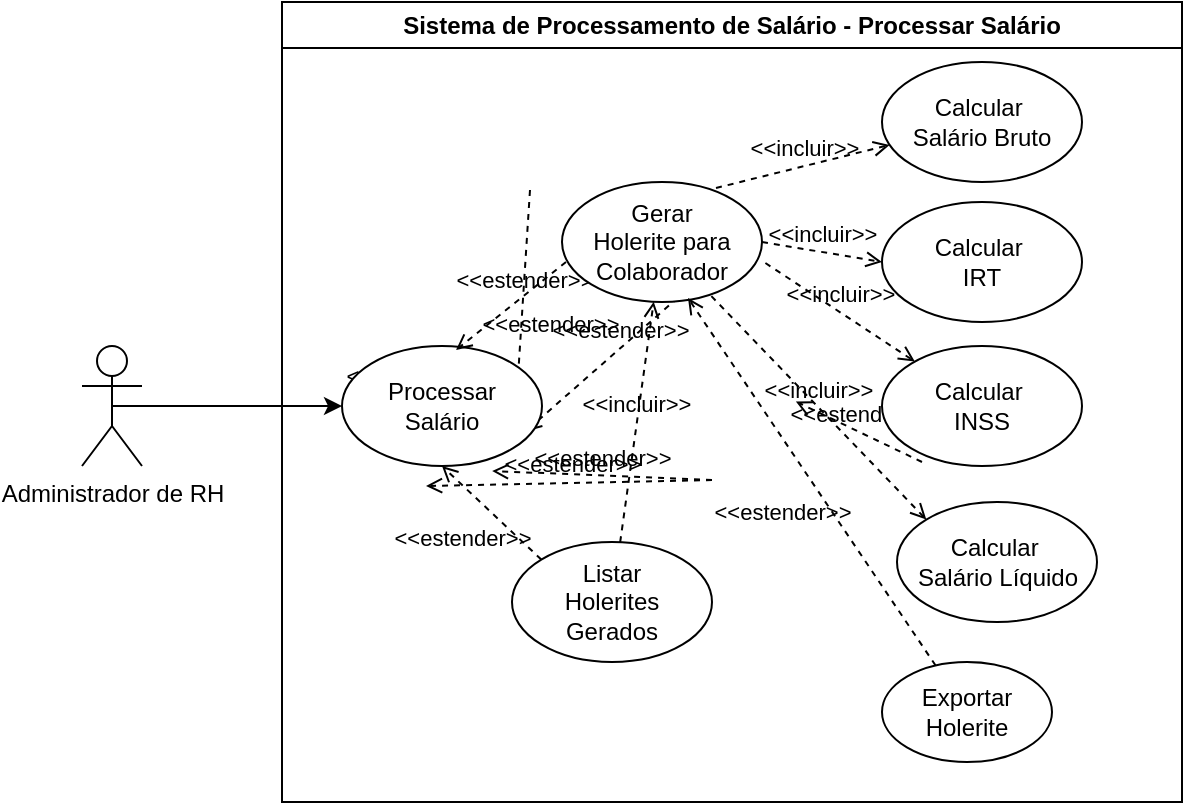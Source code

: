 <mxfile version="27.0.9">
  <diagram name="Página-1" id="FojTh0W5zqZUxjxtluHg">
    <mxGraphModel dx="1111" dy="529" grid="1" gridSize="10" guides="1" tooltips="1" connect="1" arrows="1" fold="1" page="1" pageScale="1" pageWidth="850" pageHeight="1100" math="0" shadow="0">
      <root>
        <mxCell id="0" />
        <mxCell id="1" parent="0" />
        <mxCell id="mOoil3UXg39VozKLvSYW-22" style="edgeStyle=orthogonalEdgeStyle;rounded=0;orthogonalLoop=1;jettySize=auto;html=1;exitX=0.5;exitY=0.5;exitDx=0;exitDy=0;exitPerimeter=0;" edge="1" parent="1" source="mOoil3UXg39VozKLvSYW-1" target="mOoil3UXg39VozKLvSYW-62">
          <mxGeometry relative="1" as="geometry">
            <mxPoint x="312" y="282" as="targetPoint" />
          </mxGeometry>
        </mxCell>
        <mxCell id="mOoil3UXg39VozKLvSYW-1" value="Administrador de RH" style="shape=umlActor;verticalLabelPosition=bottom;verticalAlign=top;html=1;outlineConnect=0;" vertex="1" parent="1">
          <mxGeometry x="190" y="252" width="30" height="60" as="geometry" />
        </mxCell>
        <mxCell id="mOoil3UXg39VozKLvSYW-11" value="Sistema de Processamento de Salário - Processar Salário" style="swimlane;whiteSpace=wrap;html=1;" vertex="1" parent="1">
          <mxGeometry x="290" y="80" width="450" height="400" as="geometry" />
        </mxCell>
        <mxCell id="mOoil3UXg39VozKLvSYW-34" value="&amp;lt;&amp;lt;estender&amp;gt;&amp;gt;" style="html=1;verticalAlign=bottom;labelBackgroundColor=none;endArrow=open;endFill=0;dashed=1;rounded=0;exitX=0.29;exitY=0.9;exitDx=0;exitDy=0;exitPerimeter=0;" edge="1" parent="mOoil3UXg39VozKLvSYW-11" source="mOoil3UXg39VozKLvSYW-25">
          <mxGeometry width="160" relative="1" as="geometry">
            <mxPoint x="60" y="210" as="sourcePoint" />
            <mxPoint x="71.746" y="182.0" as="targetPoint" />
          </mxGeometry>
        </mxCell>
        <mxCell id="mOoil3UXg39VozKLvSYW-35" value="&amp;lt;&amp;lt;estender&amp;gt;&amp;gt;" style="html=1;verticalAlign=bottom;labelBackgroundColor=none;endArrow=open;endFill=0;dashed=1;rounded=0;entryX=0.95;entryY=0.35;entryDx=0;entryDy=0;entryPerimeter=0;" edge="1" parent="mOoil3UXg39VozKLvSYW-11" source="mOoil3UXg39VozKLvSYW-26">
          <mxGeometry width="160" relative="1" as="geometry">
            <mxPoint x="124" y="94" as="sourcePoint" />
            <mxPoint x="117" y="203" as="targetPoint" />
          </mxGeometry>
        </mxCell>
        <mxCell id="mOoil3UXg39VozKLvSYW-36" value="&amp;lt;&amp;lt;estender&amp;gt;&amp;gt;" style="html=1;verticalAlign=bottom;labelBackgroundColor=none;endArrow=open;endFill=0;dashed=1;rounded=0;" edge="1" parent="mOoil3UXg39VozKLvSYW-11" source="mOoil3UXg39VozKLvSYW-31">
          <mxGeometry width="160" relative="1" as="geometry">
            <mxPoint x="216" y="132" as="sourcePoint" />
            <mxPoint x="121.798" y="214.692" as="targetPoint" />
          </mxGeometry>
        </mxCell>
        <mxCell id="mOoil3UXg39VozKLvSYW-38" value="&amp;lt;&amp;lt;estender&amp;gt;&amp;gt;" style="html=1;verticalAlign=bottom;labelBackgroundColor=none;endArrow=open;endFill=0;dashed=1;rounded=0;entryX=0.5;entryY=1;entryDx=0;entryDy=0;" edge="1" parent="mOoil3UXg39VozKLvSYW-11" source="mOoil3UXg39VozKLvSYW-33">
          <mxGeometry x="-0.016" width="160" relative="1" as="geometry">
            <mxPoint x="215" y="239" as="sourcePoint" />
            <mxPoint x="72" y="242" as="targetPoint" />
            <mxPoint as="offset" />
          </mxGeometry>
        </mxCell>
        <mxCell id="mOoil3UXg39VozKLvSYW-39" value="&amp;lt;&amp;lt;estender&amp;gt;&amp;gt;" style="html=1;verticalAlign=bottom;labelBackgroundColor=none;endArrow=open;endFill=0;dashed=1;rounded=0;exitX=0.3;exitY=0;exitDx=0;exitDy=0;exitPerimeter=0;" edge="1" parent="mOoil3UXg39VozKLvSYW-11" source="mOoil3UXg39VozKLvSYW-29">
          <mxGeometry width="160" relative="1" as="geometry">
            <mxPoint x="215" y="239" as="sourcePoint" />
            <mxPoint x="105.081" y="234.495" as="targetPoint" />
          </mxGeometry>
        </mxCell>
        <mxCell id="mOoil3UXg39VozKLvSYW-49" value="&amp;lt;&amp;lt;estender&amp;gt;&amp;gt;" style="html=1;verticalAlign=bottom;labelBackgroundColor=none;endArrow=open;endFill=0;dashed=1;rounded=0;exitX=0;exitY=1;exitDx=0;exitDy=0;" edge="1" parent="mOoil3UXg39VozKLvSYW-11" source="mOoil3UXg39VozKLvSYW-47">
          <mxGeometry width="160" relative="1" as="geometry">
            <mxPoint x="320" y="230" as="sourcePoint" />
            <mxPoint x="256.931" y="199.776" as="targetPoint" />
          </mxGeometry>
        </mxCell>
        <mxCell id="mOoil3UXg39VozKLvSYW-50" value="Gerar&lt;br&gt;&lt;div&gt;Holerite para&lt;/div&gt;&lt;div&gt;Colaborador&lt;/div&gt;" style="ellipse;whiteSpace=wrap;html=1;" vertex="1" parent="mOoil3UXg39VozKLvSYW-11">
          <mxGeometry x="140" y="90" width="100" height="60" as="geometry" />
        </mxCell>
        <mxCell id="mOoil3UXg39VozKLvSYW-51" value="Listar&lt;div&gt;Holerites&lt;/div&gt;&lt;div&gt;Gerados&lt;/div&gt;" style="ellipse;whiteSpace=wrap;html=1;" vertex="1" parent="mOoil3UXg39VozKLvSYW-11">
          <mxGeometry x="115" y="270" width="100" height="60" as="geometry" />
        </mxCell>
        <mxCell id="mOoil3UXg39VozKLvSYW-52" value="Calcular&amp;nbsp;&lt;div&gt;Salário Bruto&lt;/div&gt;" style="ellipse;whiteSpace=wrap;html=1;" vertex="1" parent="mOoil3UXg39VozKLvSYW-11">
          <mxGeometry x="300" y="30" width="100" height="60" as="geometry" />
        </mxCell>
        <mxCell id="mOoil3UXg39VozKLvSYW-53" value="Calcular&amp;nbsp;&lt;div&gt;IRT&lt;/div&gt;" style="ellipse;whiteSpace=wrap;html=1;" vertex="1" parent="mOoil3UXg39VozKLvSYW-11">
          <mxGeometry x="300" y="100" width="100" height="60" as="geometry" />
        </mxCell>
        <mxCell id="mOoil3UXg39VozKLvSYW-54" value="Calcular&amp;nbsp;&lt;div&gt;INSS&lt;/div&gt;" style="ellipse;whiteSpace=wrap;html=1;" vertex="1" parent="mOoil3UXg39VozKLvSYW-11">
          <mxGeometry x="300" y="172" width="100" height="60" as="geometry" />
        </mxCell>
        <mxCell id="mOoil3UXg39VozKLvSYW-55" value="Calcular&amp;nbsp;&lt;div&gt;Salário Líquido&lt;/div&gt;" style="ellipse;whiteSpace=wrap;html=1;" vertex="1" parent="mOoil3UXg39VozKLvSYW-11">
          <mxGeometry x="307.5" y="250" width="100" height="60" as="geometry" />
        </mxCell>
        <mxCell id="mOoil3UXg39VozKLvSYW-56" value="&amp;lt;&amp;lt;incluir&amp;gt;&amp;gt;" style="html=1;verticalAlign=bottom;labelBackgroundColor=none;endArrow=open;endFill=0;dashed=1;rounded=0;exitX=0.77;exitY=0.05;exitDx=0;exitDy=0;exitPerimeter=0;" edge="1" parent="mOoil3UXg39VozKLvSYW-11" source="mOoil3UXg39VozKLvSYW-50" target="mOoil3UXg39VozKLvSYW-52">
          <mxGeometry x="0.006" width="160" relative="1" as="geometry">
            <mxPoint y="192" as="sourcePoint" />
            <mxPoint x="160" y="192" as="targetPoint" />
            <mxPoint as="offset" />
          </mxGeometry>
        </mxCell>
        <mxCell id="mOoil3UXg39VozKLvSYW-58" value="&amp;lt;&amp;lt;incluir&amp;gt;&amp;gt;" style="html=1;verticalAlign=bottom;labelBackgroundColor=none;endArrow=open;endFill=0;dashed=1;rounded=0;exitX=1.017;exitY=0.675;exitDx=0;exitDy=0;exitPerimeter=0;" edge="1" parent="mOoil3UXg39VozKLvSYW-11" source="mOoil3UXg39VozKLvSYW-50" target="mOoil3UXg39VozKLvSYW-54">
          <mxGeometry x="0.006" width="160" relative="1" as="geometry">
            <mxPoint x="206" y="226" as="sourcePoint" />
            <mxPoint x="290" y="194" as="targetPoint" />
            <mxPoint as="offset" />
          </mxGeometry>
        </mxCell>
        <mxCell id="mOoil3UXg39VozKLvSYW-59" value="&amp;lt;&amp;lt;incluir&amp;gt;&amp;gt;" style="html=1;verticalAlign=bottom;labelBackgroundColor=none;endArrow=open;endFill=0;dashed=1;rounded=0;exitX=0.747;exitY=0.951;exitDx=0;exitDy=0;entryX=0;entryY=0;entryDx=0;entryDy=0;exitPerimeter=0;" edge="1" parent="mOoil3UXg39VozKLvSYW-11" source="mOoil3UXg39VozKLvSYW-50" target="mOoil3UXg39VozKLvSYW-55">
          <mxGeometry width="160" relative="1" as="geometry">
            <mxPoint x="210" y="242" as="sourcePoint" />
            <mxPoint x="280" y="247" as="targetPoint" />
          </mxGeometry>
        </mxCell>
        <mxCell id="mOoil3UXg39VozKLvSYW-60" value="Exportar&lt;div&gt;Holerite&lt;/div&gt;" style="ellipse;whiteSpace=wrap;html=1;" vertex="1" parent="mOoil3UXg39VozKLvSYW-11">
          <mxGeometry x="300" y="330" width="85" height="50" as="geometry" />
        </mxCell>
        <mxCell id="mOoil3UXg39VozKLvSYW-61" value="&amp;lt;&amp;lt;estender&amp;gt;&amp;gt;" style="html=1;verticalAlign=bottom;labelBackgroundColor=none;endArrow=open;endFill=0;dashed=1;rounded=0;entryX=0.63;entryY=0.967;entryDx=0;entryDy=0;entryPerimeter=0;" edge="1" parent="mOoil3UXg39VozKLvSYW-11" source="mOoil3UXg39VozKLvSYW-60" target="mOoil3UXg39VozKLvSYW-50">
          <mxGeometry x="-0.102" y="26" width="160" relative="1" as="geometry">
            <mxPoint x="306" y="-97" as="sourcePoint" />
            <mxPoint x="210" y="-28" as="targetPoint" />
            <mxPoint as="offset" />
          </mxGeometry>
        </mxCell>
        <mxCell id="mOoil3UXg39VozKLvSYW-62" value="Processar&lt;div&gt;Salário&lt;/div&gt;" style="ellipse;whiteSpace=wrap;html=1;" vertex="1" parent="mOoil3UXg39VozKLvSYW-11">
          <mxGeometry x="30" y="172" width="100" height="60" as="geometry" />
        </mxCell>
        <mxCell id="mOoil3UXg39VozKLvSYW-63" value="&amp;lt;&amp;lt;incluir&amp;gt;&amp;gt;" style="html=1;verticalAlign=bottom;labelBackgroundColor=none;endArrow=open;endFill=0;dashed=1;rounded=0;" edge="1" parent="mOoil3UXg39VozKLvSYW-11" source="mOoil3UXg39VozKLvSYW-51" target="mOoil3UXg39VozKLvSYW-50">
          <mxGeometry width="160" relative="1" as="geometry">
            <mxPoint x="227" y="212" as="sourcePoint" />
            <mxPoint x="236" y="170" as="targetPoint" />
          </mxGeometry>
        </mxCell>
        <mxCell id="mOoil3UXg39VozKLvSYW-64" value="&amp;lt;&amp;lt;estender&amp;gt;&amp;gt;" style="html=1;verticalAlign=bottom;labelBackgroundColor=none;endArrow=open;endFill=0;dashed=1;rounded=0;entryX=0.57;entryY=0.033;entryDx=0;entryDy=0;exitX=0.02;exitY=0.667;exitDx=0;exitDy=0;entryPerimeter=0;exitPerimeter=0;" edge="1" parent="mOoil3UXg39VozKLvSYW-11" source="mOoil3UXg39VozKLvSYW-50" target="mOoil3UXg39VozKLvSYW-62">
          <mxGeometry x="-0.102" y="26" width="160" relative="1" as="geometry">
            <mxPoint x="100" y="200" as="sourcePoint" />
            <mxPoint x="198" y="185" as="targetPoint" />
            <mxPoint as="offset" />
          </mxGeometry>
        </mxCell>
        <mxCell id="mOoil3UXg39VozKLvSYW-65" value="&amp;lt;&amp;lt;estender&amp;gt;&amp;gt;" style="html=1;verticalAlign=bottom;labelBackgroundColor=none;endArrow=open;endFill=0;dashed=1;rounded=0;entryX=0.5;entryY=1;entryDx=0;entryDy=0;exitX=0;exitY=0;exitDx=0;exitDy=0;" edge="1" parent="mOoil3UXg39VozKLvSYW-11" source="mOoil3UXg39VozKLvSYW-51" target="mOoil3UXg39VozKLvSYW-62">
          <mxGeometry x="-0.102" y="26" width="160" relative="1" as="geometry">
            <mxPoint x="175" y="210" as="sourcePoint" />
            <mxPoint x="95" y="199" as="targetPoint" />
            <mxPoint as="offset" />
          </mxGeometry>
        </mxCell>
        <mxCell id="mOoil3UXg39VozKLvSYW-67" value="&amp;lt;&amp;lt;incluir&amp;gt;&amp;gt;" style="html=1;verticalAlign=bottom;labelBackgroundColor=none;endArrow=open;endFill=0;dashed=1;rounded=0;exitX=1;exitY=0.5;exitDx=0;exitDy=0;entryX=0;entryY=0.5;entryDx=0;entryDy=0;" edge="1" parent="mOoil3UXg39VozKLvSYW-11" source="mOoil3UXg39VozKLvSYW-50" target="mOoil3UXg39VozKLvSYW-53">
          <mxGeometry x="0.006" width="160" relative="1" as="geometry">
            <mxPoint x="270" y="132" as="sourcePoint" />
            <mxPoint x="357" y="110" as="targetPoint" />
            <mxPoint as="offset" />
          </mxGeometry>
        </mxCell>
      </root>
    </mxGraphModel>
  </diagram>
</mxfile>
